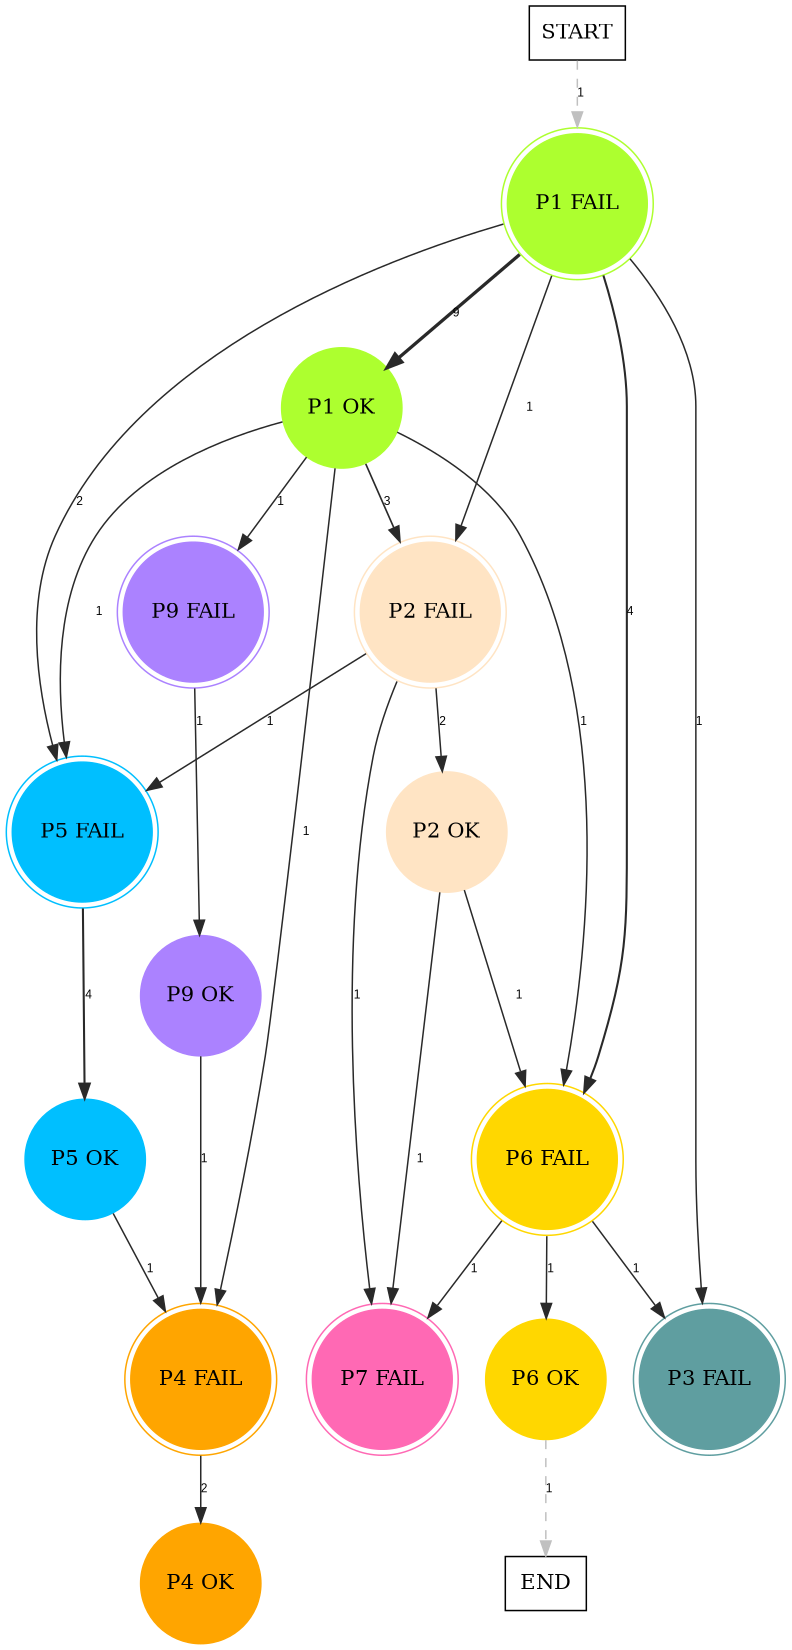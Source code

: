 digraph graphname {
	dpi = 150
	size="16,11!";
	margin = 0;
"P1 FAIL" [shape=circle, color=greenyellow, peripheries=2, style=filled]"P6 FAIL" [shape=circle, color=gold, peripheries=2, style=filled]"P1 OK" [shape=circle, color=greenyellow, style=filled]"P4 FAIL" [shape=circle, color=orange, peripheries=2, style=filled]"P2 FAIL" [shape=circle, color=bisque, peripheries=2, style=filled]"P7 FAIL" [shape=circle, color=hotpink, peripheries=2, style=filled]"P3 FAIL" [shape=circle, color=cadetblue, peripheries=2, style=filled]"P5 FAIL" [shape=circle, color=deepskyblue, peripheries=2, style=filled]"P5 OK" [shape=circle, color=deepskyblue, style=filled]"P9 FAIL" [shape=circle, color=mediumpurple1, peripheries=2, style=filled]"P9 OK" [shape=circle, color=mediumpurple1, style=filled]"P4 OK" [shape=circle, color=orange, style=filled]"P2 OK" [shape=circle, color=bisque, style=filled]"P6 OK" [shape=circle, color=gold, style=filled]"START" [shape=box, fillcolor=white, style=filled, color=black]"END" [shape=box, fillcolor=white, style=filled, color=black]"P1 FAIL" -> "P6 FAIL" [ color=grey16 penwidth = "1.3862943611198906"label ="4" labelfloat=false fontname="Arial" fontsize=8]
"P1 FAIL" -> "P1 OK" [ color=grey16 penwidth = "2.1972245773362196"label ="9" labelfloat=false fontname="Arial" fontsize=8]
"P1 FAIL" -> "P2 FAIL" [ color=grey16 penwidth = "1"label ="1" labelfloat=false fontname="Arial" fontsize=8]
"P1 FAIL" -> "P3 FAIL" [ color=grey16 penwidth = "1"label ="1" labelfloat=false fontname="Arial" fontsize=8]
"P1 FAIL" -> "P5 FAIL" [ color=grey16 penwidth = "1"label ="2" labelfloat=false fontname="Arial" fontsize=8]
"P6 FAIL" -> "P7 FAIL" [ color=grey16 penwidth = "1"label ="1" labelfloat=false fontname="Arial" fontsize=8]
"P6 FAIL" -> "P3 FAIL" [ color=grey16 penwidth = "1"label ="1" labelfloat=false fontname="Arial" fontsize=8]
"P6 FAIL" -> "P6 OK" [ color=grey16 penwidth = "1"label ="1" labelfloat=false fontname="Arial" fontsize=8]
"P1 OK" -> "P6 FAIL" [ color=grey16 penwidth = "1"label ="1" labelfloat=false fontname="Arial" fontsize=8]
"P1 OK" -> "P4 FAIL" [ color=grey16 penwidth = "1"label ="1" labelfloat=false fontname="Arial" fontsize=8]
"P1 OK" -> "P2 FAIL" [ color=grey16 penwidth = "1.0986122886681098"label ="3" labelfloat=false fontname="Arial" fontsize=8]
"P1 OK" -> "P5 FAIL" [ color=grey16 penwidth = "1"label ="1" labelfloat=false fontname="Arial" fontsize=8]
"P1 OK" -> "P9 FAIL" [ color=grey16 penwidth = "1"label ="1" labelfloat=false fontname="Arial" fontsize=8]
"P4 FAIL" -> "P4 OK" [ color=grey16 penwidth = "1"label ="2" labelfloat=false fontname="Arial" fontsize=8]
"P2 FAIL" -> "P7 FAIL" [ color=grey16 penwidth = "1"label ="1" labelfloat=false fontname="Arial" fontsize=8]
"P2 FAIL" -> "P5 FAIL" [ color=grey16 penwidth = "1"label ="1" labelfloat=false fontname="Arial" fontsize=8]
"P2 FAIL" -> "P2 OK" [ color=grey16 penwidth = "1"label ="2" labelfloat=false fontname="Arial" fontsize=8]
"P5 FAIL" -> "P5 OK" [ color=grey16 penwidth = "1.3862943611198906"label ="4" labelfloat=false fontname="Arial" fontsize=8]
"P5 OK" -> "P4 FAIL" [ color=grey16 penwidth = "1"label ="1" labelfloat=false fontname="Arial" fontsize=8]
"P9 FAIL" -> "P9 OK" [ color=grey16 penwidth = "1"label ="1" labelfloat=false fontname="Arial" fontsize=8]
"P9 OK" -> "P4 FAIL" [ color=grey16 penwidth = "1"label ="1" labelfloat=false fontname="Arial" fontsize=8]
"P2 OK" -> "P6 FAIL" [ color=grey16 penwidth = "1"label ="1" labelfloat=false fontname="Arial" fontsize=8]
"P2 OK" -> "P7 FAIL" [ color=grey16 penwidth = "1"label ="1" labelfloat=false fontname="Arial" fontsize=8]
"P6 OK" -> "END" [ style = dashed color=grey label ="1" labelfloat=false fontname="Arial" fontsize=8]
"START" -> "P1 FAIL" [ style = dashed color=grey label ="1" labelfloat=false fontname="Arial" fontsize=8]
}
